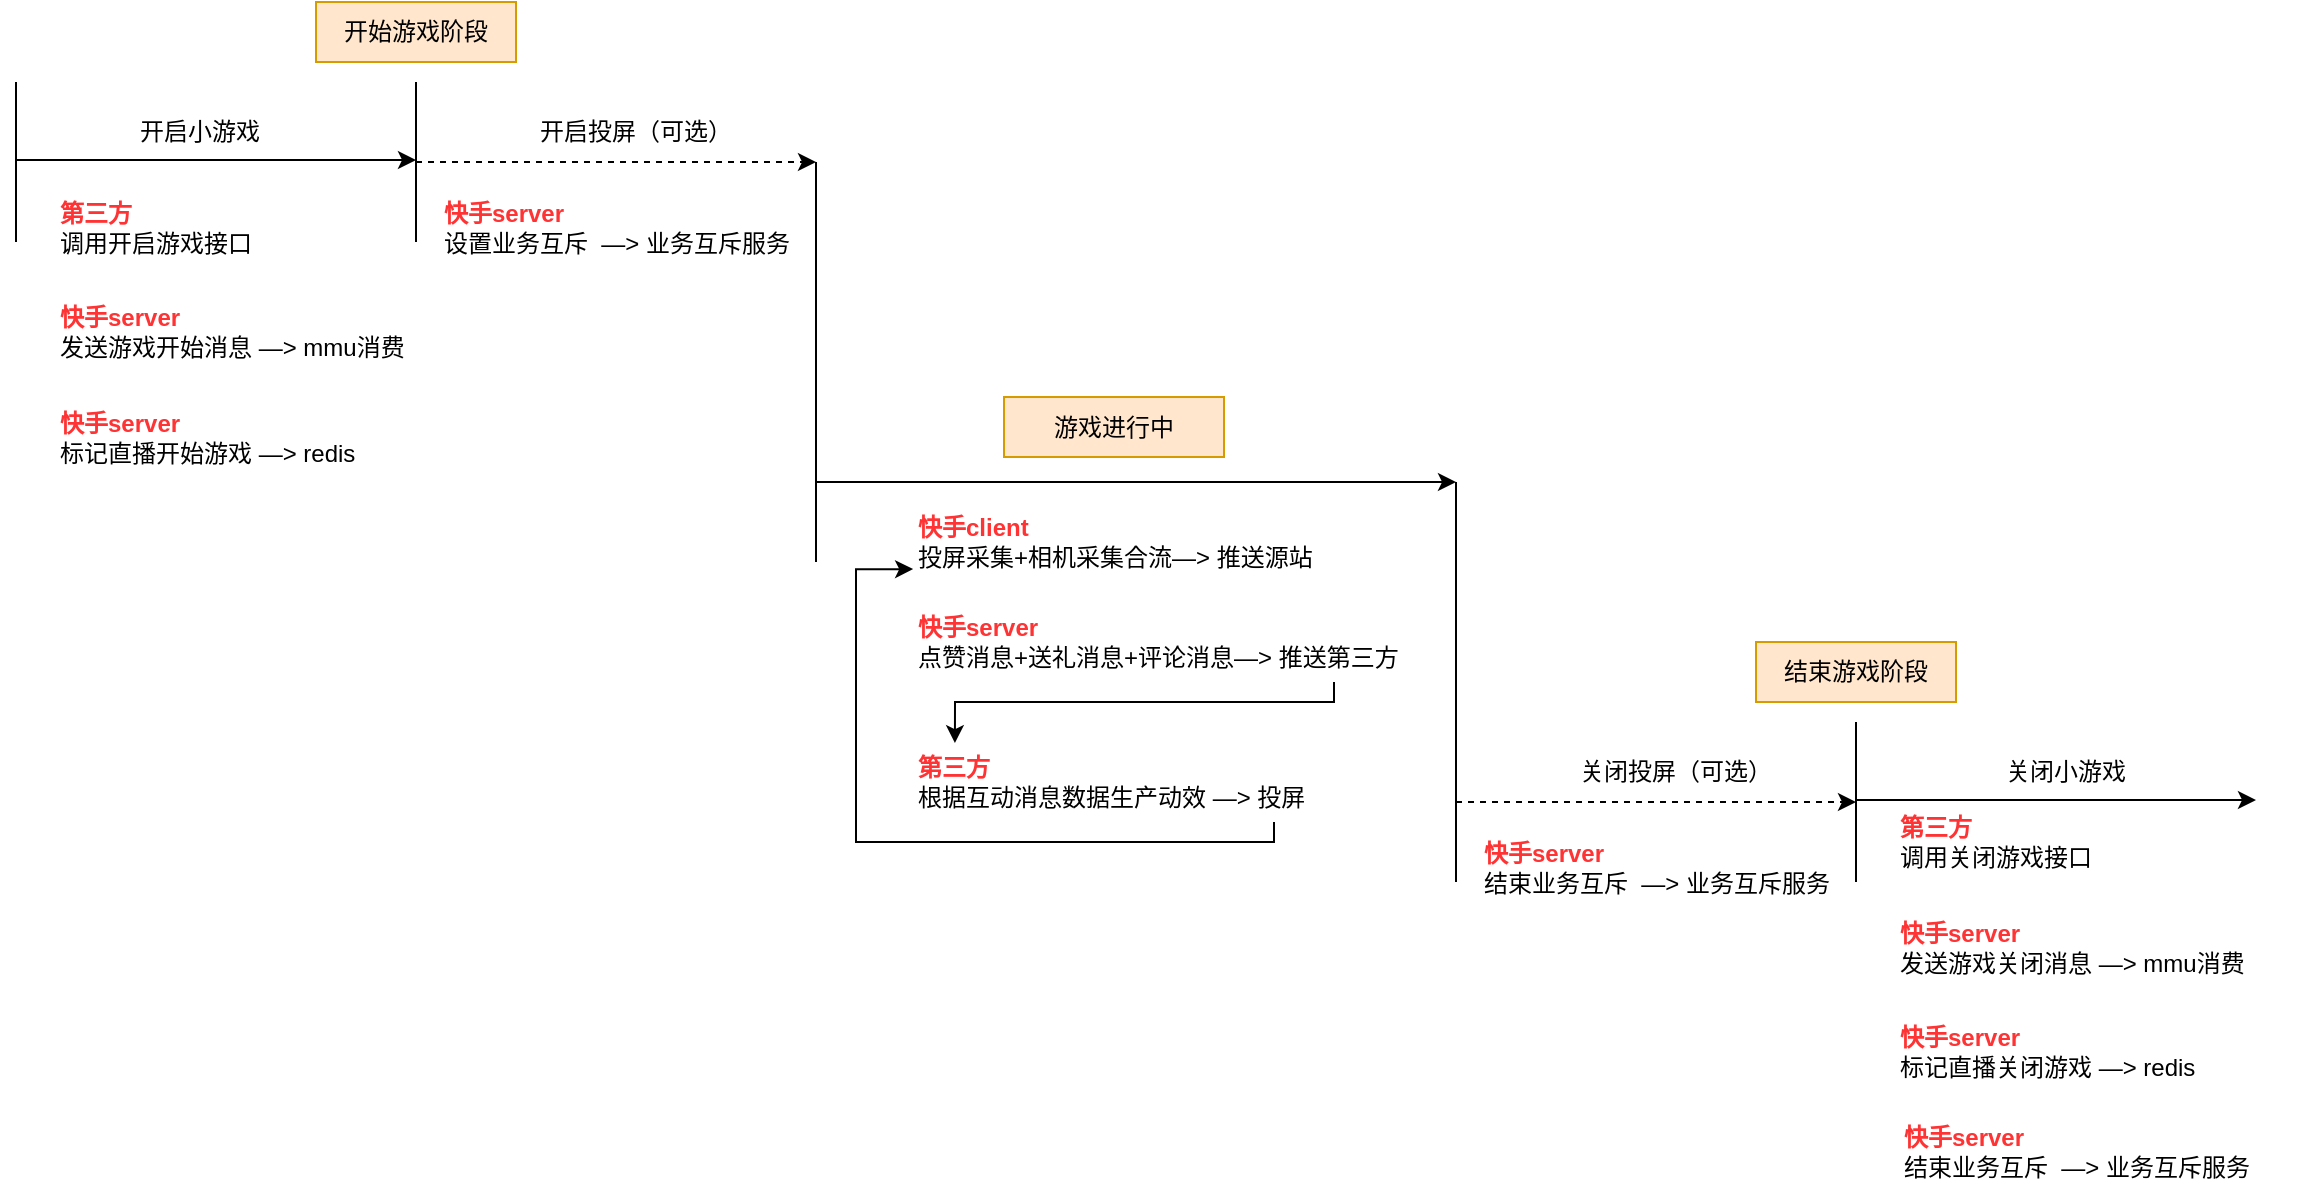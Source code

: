 <mxfile version="21.0.6" type="github">
  <diagram name="第 1 页" id="tVrLRo3TgRgh7ebNb8Pi">
    <mxGraphModel dx="1306" dy="733" grid="1" gridSize="10" guides="1" tooltips="1" connect="1" arrows="1" fold="1" page="1" pageScale="1" pageWidth="827" pageHeight="1169" math="0" shadow="0">
      <root>
        <mxCell id="0" />
        <mxCell id="1" parent="0" />
        <mxCell id="vAGYJ-7boTbUxGWMo-4Z-1" value="" style="endArrow=none;html=1;rounded=0;" edge="1" parent="1">
          <mxGeometry x="0.5" y="40" width="50" height="50" relative="1" as="geometry">
            <mxPoint x="80" y="160" as="sourcePoint" />
            <mxPoint x="80" y="80" as="targetPoint" />
            <mxPoint as="offset" />
          </mxGeometry>
        </mxCell>
        <mxCell id="vAGYJ-7boTbUxGWMo-4Z-2" value="" style="endArrow=classic;html=1;rounded=0;" edge="1" parent="1">
          <mxGeometry width="50" height="50" relative="1" as="geometry">
            <mxPoint x="80" y="119" as="sourcePoint" />
            <mxPoint x="280" y="119" as="targetPoint" />
          </mxGeometry>
        </mxCell>
        <mxCell id="vAGYJ-7boTbUxGWMo-4Z-3" value="" style="endArrow=none;html=1;rounded=0;" edge="1" parent="1">
          <mxGeometry width="50" height="50" relative="1" as="geometry">
            <mxPoint x="280" y="160" as="sourcePoint" />
            <mxPoint x="280" y="80" as="targetPoint" />
          </mxGeometry>
        </mxCell>
        <mxCell id="vAGYJ-7boTbUxGWMo-4Z-4" value="" style="endArrow=classic;html=1;rounded=0;dashed=1;" edge="1" parent="1">
          <mxGeometry width="50" height="50" relative="1" as="geometry">
            <mxPoint x="280" y="120" as="sourcePoint" />
            <mxPoint x="480" y="120" as="targetPoint" />
          </mxGeometry>
        </mxCell>
        <mxCell id="vAGYJ-7boTbUxGWMo-4Z-5" value="开启小游戏" style="text;html=1;align=left;verticalAlign=middle;whiteSpace=wrap;rounded=0;" vertex="1" parent="1">
          <mxGeometry x="140" y="90" width="90" height="30" as="geometry" />
        </mxCell>
        <mxCell id="vAGYJ-7boTbUxGWMo-4Z-6" value="开启投屏（可选）" style="text;html=1;strokeColor=none;fillColor=none;align=center;verticalAlign=middle;whiteSpace=wrap;rounded=0;dashed=1;" vertex="1" parent="1">
          <mxGeometry x="330" y="90" width="120" height="30" as="geometry" />
        </mxCell>
        <mxCell id="vAGYJ-7boTbUxGWMo-4Z-7" value="" style="endArrow=none;html=1;rounded=0;" edge="1" parent="1">
          <mxGeometry width="50" height="50" relative="1" as="geometry">
            <mxPoint x="480" y="320" as="sourcePoint" />
            <mxPoint x="480" y="120" as="targetPoint" />
          </mxGeometry>
        </mxCell>
        <mxCell id="vAGYJ-7boTbUxGWMo-4Z-8" value="&lt;b&gt;&lt;font color=&quot;#ff3333&quot;&gt;快手server&lt;/font&gt;&lt;/b&gt;&lt;br&gt;发送游戏开始消息 —&amp;gt; mmu消费" style="text;html=1;align=left;verticalAlign=middle;resizable=0;points=[];autosize=1;strokeColor=none;fillColor=none;" vertex="1" parent="1">
          <mxGeometry x="100" y="185" width="200" height="40" as="geometry" />
        </mxCell>
        <mxCell id="vAGYJ-7boTbUxGWMo-4Z-9" value="&lt;div style=&quot;text-align: left;&quot;&gt;&lt;b style=&quot;background-color: initial;&quot;&gt;&lt;font color=&quot;#ff3333&quot;&gt;快手server&lt;/font&gt;&lt;/b&gt;&lt;/div&gt;设置业务互斥&amp;nbsp;&lt;span style=&quot;text-align: left;&quot;&gt;&amp;nbsp;—&amp;gt; 业务互斥服务&lt;/span&gt;" style="text;html=1;align=center;verticalAlign=middle;resizable=0;points=[];autosize=1;strokeColor=none;fillColor=none;" vertex="1" parent="1">
          <mxGeometry x="280" y="132.5" width="200" height="40" as="geometry" />
        </mxCell>
        <mxCell id="vAGYJ-7boTbUxGWMo-4Z-10" value="&lt;b&gt;&lt;font color=&quot;#ff3333&quot;&gt;第三方&lt;/font&gt;&lt;/b&gt;&lt;br&gt;调用开启游戏接口" style="text;html=1;align=left;verticalAlign=middle;resizable=0;points=[];autosize=1;strokeColor=none;fillColor=none;" vertex="1" parent="1">
          <mxGeometry x="100" y="132.5" width="120" height="40" as="geometry" />
        </mxCell>
        <mxCell id="vAGYJ-7boTbUxGWMo-4Z-11" value="" style="endArrow=classic;html=1;rounded=0;" edge="1" parent="1">
          <mxGeometry width="50" height="50" relative="1" as="geometry">
            <mxPoint x="480" y="280" as="sourcePoint" />
            <mxPoint x="800" y="280" as="targetPoint" />
          </mxGeometry>
        </mxCell>
        <mxCell id="vAGYJ-7boTbUxGWMo-4Z-12" value="&lt;b style=&quot;background-color: initial;&quot;&gt;&lt;font color=&quot;#ff3333&quot;&gt;快手client&lt;/font&gt;&lt;/b&gt;&lt;br&gt;投屏采集+相机采集合流—&amp;gt; 推送源站" style="text;html=1;align=left;verticalAlign=middle;resizable=0;points=[];autosize=1;strokeColor=none;fillColor=none;" vertex="1" parent="1">
          <mxGeometry x="529" y="290" width="220" height="40" as="geometry" />
        </mxCell>
        <mxCell id="vAGYJ-7boTbUxGWMo-4Z-13" value="" style="edgeStyle=orthogonalEdgeStyle;rounded=0;orthogonalLoop=1;jettySize=auto;html=1;fontColor=#FF3333;entryX=0.093;entryY=0.014;entryDx=0;entryDy=0;entryPerimeter=0;" edge="1" parent="1" source="vAGYJ-7boTbUxGWMo-4Z-14" target="vAGYJ-7boTbUxGWMo-4Z-31">
          <mxGeometry relative="1" as="geometry">
            <Array as="points">
              <mxPoint x="739" y="390" />
              <mxPoint x="550" y="390" />
            </Array>
          </mxGeometry>
        </mxCell>
        <mxCell id="vAGYJ-7boTbUxGWMo-4Z-14" value="&lt;b style=&quot;background-color: initial;&quot;&gt;&lt;font color=&quot;#ff3333&quot;&gt;快手server&lt;/font&gt;&lt;/b&gt;&lt;br&gt;点赞消息+送礼消息+评论消息—&amp;gt; 推送第三方" style="text;html=1;align=left;verticalAlign=middle;resizable=0;points=[];autosize=1;strokeColor=none;fillColor=none;" vertex="1" parent="1">
          <mxGeometry x="529" y="340" width="260" height="40" as="geometry" />
        </mxCell>
        <mxCell id="vAGYJ-7boTbUxGWMo-4Z-15" value="" style="endArrow=none;html=1;rounded=0;" edge="1" parent="1">
          <mxGeometry x="-0.167" y="-11" width="50" height="50" relative="1" as="geometry">
            <mxPoint x="800" y="400" as="sourcePoint" />
            <mxPoint x="800" y="280" as="targetPoint" />
            <mxPoint as="offset" />
          </mxGeometry>
        </mxCell>
        <mxCell id="vAGYJ-7boTbUxGWMo-4Z-16" value="" style="endArrow=none;html=1;rounded=0;" edge="1" parent="1">
          <mxGeometry width="50" height="50" relative="1" as="geometry">
            <mxPoint x="800" y="480" as="sourcePoint" />
            <mxPoint x="800" y="400" as="targetPoint" />
          </mxGeometry>
        </mxCell>
        <mxCell id="vAGYJ-7boTbUxGWMo-4Z-17" value="" style="endArrow=classic;html=1;rounded=0;dashed=1;" edge="1" parent="1">
          <mxGeometry width="50" height="50" relative="1" as="geometry">
            <mxPoint x="800" y="440" as="sourcePoint" />
            <mxPoint x="1000" y="440" as="targetPoint" />
          </mxGeometry>
        </mxCell>
        <mxCell id="vAGYJ-7boTbUxGWMo-4Z-18" value="" style="endArrow=none;html=1;rounded=0;" edge="1" parent="1">
          <mxGeometry width="50" height="50" relative="1" as="geometry">
            <mxPoint x="1000" y="480" as="sourcePoint" />
            <mxPoint x="1000" y="400" as="targetPoint" />
          </mxGeometry>
        </mxCell>
        <mxCell id="vAGYJ-7boTbUxGWMo-4Z-19" value="" style="endArrow=classic;html=1;rounded=0;" edge="1" parent="1">
          <mxGeometry width="50" height="50" relative="1" as="geometry">
            <mxPoint x="1000" y="439" as="sourcePoint" />
            <mxPoint x="1200" y="439" as="targetPoint" />
          </mxGeometry>
        </mxCell>
        <mxCell id="vAGYJ-7boTbUxGWMo-4Z-20" value="关闭小游戏" style="text;html=1;strokeColor=none;fillColor=none;align=center;verticalAlign=middle;whiteSpace=wrap;rounded=0;" vertex="1" parent="1">
          <mxGeometry x="1060" y="410" width="90" height="30" as="geometry" />
        </mxCell>
        <mxCell id="vAGYJ-7boTbUxGWMo-4Z-21" value="关闭投屏（可选）" style="text;html=1;strokeColor=none;fillColor=none;align=center;verticalAlign=middle;whiteSpace=wrap;rounded=0;dashed=1;" vertex="1" parent="1">
          <mxGeometry x="850" y="410" width="120" height="30" as="geometry" />
        </mxCell>
        <mxCell id="vAGYJ-7boTbUxGWMo-4Z-22" value="&lt;b&gt;&lt;font color=&quot;#ff3333&quot;&gt;快手server&lt;/font&gt;&lt;/b&gt;&lt;br&gt;标记直播开始游戏 —&amp;gt; redis" style="text;html=1;align=left;verticalAlign=middle;resizable=0;points=[];autosize=1;strokeColor=none;fillColor=none;" vertex="1" parent="1">
          <mxGeometry x="100" y="237.5" width="170" height="40" as="geometry" />
        </mxCell>
        <mxCell id="vAGYJ-7boTbUxGWMo-4Z-23" value="&lt;b style=&quot;background-color: initial;&quot;&gt;&lt;font color=&quot;#ff3333&quot;&gt;快手server&lt;/font&gt;&lt;/b&gt;&lt;br&gt;发送游戏关闭消息 —&amp;gt; mmu消费" style="text;html=1;align=left;verticalAlign=middle;resizable=0;points=[];autosize=1;strokeColor=none;fillColor=none;" vertex="1" parent="1">
          <mxGeometry x="1020" y="492.5" width="200" height="40" as="geometry" />
        </mxCell>
        <mxCell id="vAGYJ-7boTbUxGWMo-4Z-24" value="&lt;b&gt;&lt;font color=&quot;#ff3333&quot;&gt;第三方&lt;/font&gt;&lt;/b&gt;&lt;br&gt;调用关闭游戏接口" style="text;html=1;align=left;verticalAlign=middle;resizable=0;points=[];autosize=1;strokeColor=none;fillColor=none;" vertex="1" parent="1">
          <mxGeometry x="1020" y="440" width="120" height="40" as="geometry" />
        </mxCell>
        <mxCell id="vAGYJ-7boTbUxGWMo-4Z-25" value="&lt;b style=&quot;background-color: initial;&quot;&gt;&lt;font color=&quot;#ff3333&quot;&gt;快手server&lt;/font&gt;&lt;/b&gt;&lt;br&gt;标记直播关闭游戏 —&amp;gt; redis" style="text;html=1;align=left;verticalAlign=middle;resizable=0;points=[];autosize=1;strokeColor=none;fillColor=none;" vertex="1" parent="1">
          <mxGeometry x="1020" y="545" width="170" height="40" as="geometry" />
        </mxCell>
        <mxCell id="vAGYJ-7boTbUxGWMo-4Z-26" value="&lt;div style=&quot;text-align: left;&quot;&gt;&lt;b style=&quot;background-color: initial;&quot;&gt;&lt;font color=&quot;#ff3333&quot;&gt;快手server&lt;/font&gt;&lt;/b&gt;&lt;/div&gt;结束业务互斥&amp;nbsp;&lt;span style=&quot;text-align: left;&quot;&gt;&amp;nbsp;—&amp;gt; 业务互斥服务&lt;/span&gt;" style="text;html=1;align=center;verticalAlign=middle;resizable=0;points=[];autosize=1;strokeColor=none;fillColor=none;" vertex="1" parent="1">
          <mxGeometry x="1010" y="595" width="200" height="40" as="geometry" />
        </mxCell>
        <mxCell id="vAGYJ-7boTbUxGWMo-4Z-27" value="开始游戏阶段" style="text;html=1;strokeColor=#d79b00;fillColor=#ffe6cc;align=center;verticalAlign=middle;whiteSpace=wrap;rounded=0;" vertex="1" parent="1">
          <mxGeometry x="230" y="40" width="100" height="30" as="geometry" />
        </mxCell>
        <mxCell id="vAGYJ-7boTbUxGWMo-4Z-28" value="游戏进行中" style="text;html=1;strokeColor=#d79b00;fillColor=#ffe6cc;align=center;verticalAlign=middle;whiteSpace=wrap;rounded=0;" vertex="1" parent="1">
          <mxGeometry x="574" y="237.5" width="110" height="30" as="geometry" />
        </mxCell>
        <mxCell id="vAGYJ-7boTbUxGWMo-4Z-29" value="结束游戏阶段" style="text;html=1;strokeColor=#d79b00;fillColor=#ffe6cc;align=center;verticalAlign=middle;whiteSpace=wrap;rounded=0;" vertex="1" parent="1">
          <mxGeometry x="950" y="360" width="100" height="30" as="geometry" />
        </mxCell>
        <mxCell id="vAGYJ-7boTbUxGWMo-4Z-30" value="" style="edgeStyle=orthogonalEdgeStyle;rounded=0;orthogonalLoop=1;jettySize=auto;html=1;fontColor=#FF3333;entryX=-0.002;entryY=0.839;entryDx=0;entryDy=0;entryPerimeter=0;" edge="1" parent="1" source="vAGYJ-7boTbUxGWMo-4Z-31" target="vAGYJ-7boTbUxGWMo-4Z-12">
          <mxGeometry relative="1" as="geometry">
            <mxPoint x="609" y="530" as="targetPoint" />
            <Array as="points">
              <mxPoint x="709" y="460" />
              <mxPoint x="500" y="460" />
              <mxPoint x="500" y="324" />
            </Array>
          </mxGeometry>
        </mxCell>
        <mxCell id="vAGYJ-7boTbUxGWMo-4Z-31" value="&lt;b&gt;&lt;font color=&quot;#ff3333&quot;&gt;第三方&lt;/font&gt;&lt;/b&gt;&lt;br&gt;根据互动消息数据生产动效 —&amp;gt; 投屏" style="text;html=1;align=left;verticalAlign=middle;resizable=0;points=[];autosize=1;strokeColor=none;fillColor=none;" vertex="1" parent="1">
          <mxGeometry x="529" y="410" width="220" height="40" as="geometry" />
        </mxCell>
        <mxCell id="vAGYJ-7boTbUxGWMo-4Z-32" value="&lt;div style=&quot;text-align: left;&quot;&gt;&lt;b style=&quot;background-color: initial;&quot;&gt;&lt;font color=&quot;#ff3333&quot;&gt;快手server&lt;/font&gt;&lt;/b&gt;&lt;/div&gt;结束业务互斥&amp;nbsp;&lt;span style=&quot;text-align: left;&quot;&gt;&amp;nbsp;—&amp;gt; 业务互斥服务&lt;/span&gt;" style="text;html=1;align=center;verticalAlign=middle;resizable=0;points=[];autosize=1;strokeColor=none;fillColor=none;" vertex="1" parent="1">
          <mxGeometry x="800" y="452.5" width="200" height="40" as="geometry" />
        </mxCell>
      </root>
    </mxGraphModel>
  </diagram>
</mxfile>
